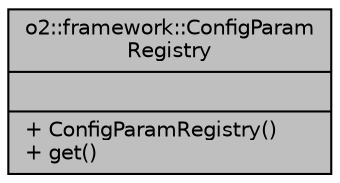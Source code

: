 digraph "o2::framework::ConfigParamRegistry"
{
 // INTERACTIVE_SVG=YES
  bgcolor="transparent";
  edge [fontname="Helvetica",fontsize="10",labelfontname="Helvetica",labelfontsize="10"];
  node [fontname="Helvetica",fontsize="10",shape=record];
  Node1 [label="{o2::framework::ConfigParam\lRegistry\n||+ ConfigParamRegistry()\l+ get()\l}",height=0.2,width=0.4,color="black", fillcolor="grey75", style="filled", fontcolor="black"];
}
